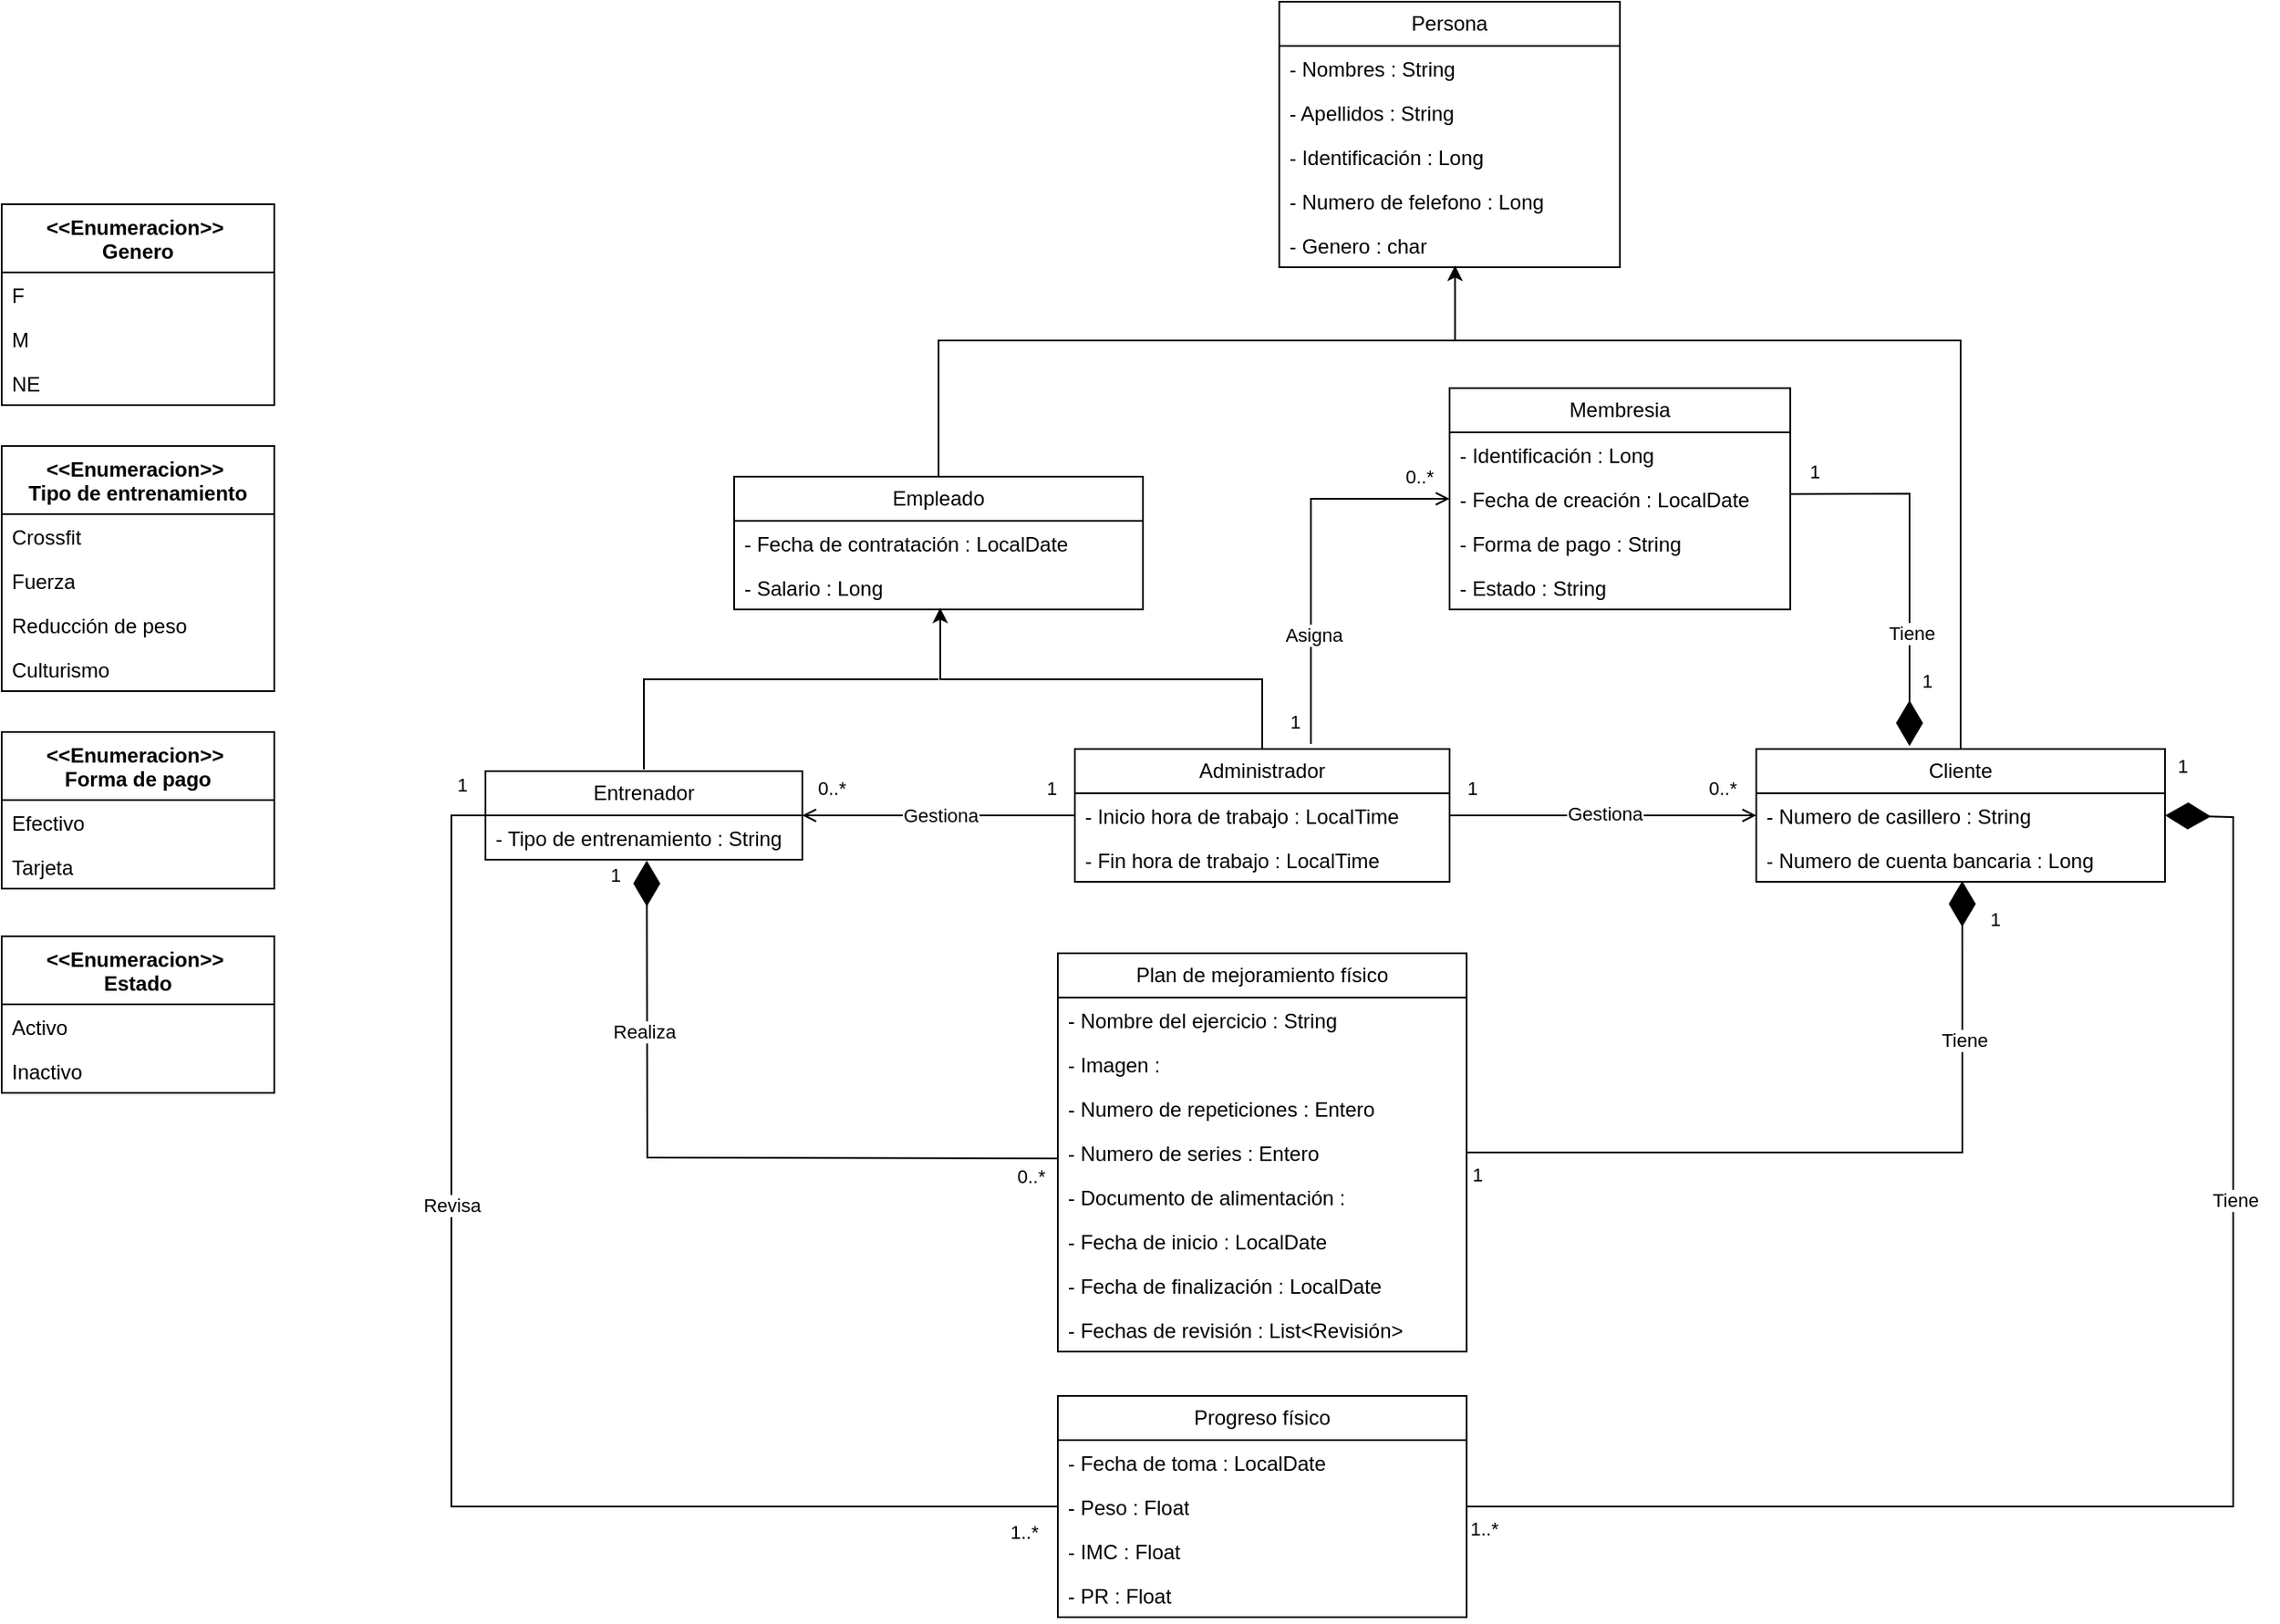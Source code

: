 <mxfile version="24.8.1">
  <diagram name="Página-1" id="NoEmDym8T3x_JT7Sxo6F">
    <mxGraphModel grid="1" page="1" gridSize="10" guides="1" tooltips="1" connect="1" arrows="1" fold="1" pageScale="1" pageWidth="827" pageHeight="1169" math="0" shadow="0">
      <root>
        <mxCell id="0" />
        <mxCell id="1" parent="0" />
        <mxCell id="unptZ3ZC7OVMj5FlBgny-1" value="Persona" style="swimlane;fontStyle=0;childLayout=stackLayout;horizontal=1;startSize=26;fillColor=none;horizontalStack=0;resizeParent=1;resizeParentMax=0;resizeLast=0;collapsible=1;marginBottom=0;whiteSpace=wrap;html=1;" vertex="1" parent="1">
          <mxGeometry x="100" y="-1110" width="200" height="156" as="geometry" />
        </mxCell>
        <mxCell id="unptZ3ZC7OVMj5FlBgny-2" value="- Nombres : String" style="text;strokeColor=none;fillColor=none;align=left;verticalAlign=top;spacingLeft=4;spacingRight=4;overflow=hidden;rotatable=0;points=[[0,0.5],[1,0.5]];portConstraint=eastwest;whiteSpace=wrap;html=1;" vertex="1" parent="unptZ3ZC7OVMj5FlBgny-1">
          <mxGeometry y="26" width="200" height="26" as="geometry" />
        </mxCell>
        <mxCell id="unptZ3ZC7OVMj5FlBgny-3" value="- Apellidos : String" style="text;strokeColor=none;fillColor=none;align=left;verticalAlign=top;spacingLeft=4;spacingRight=4;overflow=hidden;rotatable=0;points=[[0,0.5],[1,0.5]];portConstraint=eastwest;whiteSpace=wrap;html=1;" vertex="1" parent="unptZ3ZC7OVMj5FlBgny-1">
          <mxGeometry y="52" width="200" height="26" as="geometry" />
        </mxCell>
        <mxCell id="unptZ3ZC7OVMj5FlBgny-4" value="- Identificación : Long" style="text;strokeColor=none;fillColor=none;align=left;verticalAlign=top;spacingLeft=4;spacingRight=4;overflow=hidden;rotatable=0;points=[[0,0.5],[1,0.5]];portConstraint=eastwest;whiteSpace=wrap;html=1;" vertex="1" parent="unptZ3ZC7OVMj5FlBgny-1">
          <mxGeometry y="78" width="200" height="26" as="geometry" />
        </mxCell>
        <mxCell id="unptZ3ZC7OVMj5FlBgny-5" value="- Numero de felefono : Long" style="text;strokeColor=none;fillColor=none;align=left;verticalAlign=top;spacingLeft=4;spacingRight=4;overflow=hidden;rotatable=0;points=[[0,0.5],[1,0.5]];portConstraint=eastwest;whiteSpace=wrap;html=1;" vertex="1" parent="unptZ3ZC7OVMj5FlBgny-1">
          <mxGeometry y="104" width="200" height="26" as="geometry" />
        </mxCell>
        <mxCell id="unptZ3ZC7OVMj5FlBgny-6" value="- Genero : char" style="text;strokeColor=none;fillColor=none;align=left;verticalAlign=top;spacingLeft=4;spacingRight=4;overflow=hidden;rotatable=0;points=[[0,0.5],[1,0.5]];portConstraint=eastwest;whiteSpace=wrap;html=1;" vertex="1" parent="unptZ3ZC7OVMj5FlBgny-1">
          <mxGeometry y="130" width="200" height="26" as="geometry" />
        </mxCell>
        <mxCell id="unptZ3ZC7OVMj5FlBgny-7" value="Empleado" style="swimlane;fontStyle=0;childLayout=stackLayout;horizontal=1;startSize=26;fillColor=none;horizontalStack=0;resizeParent=1;resizeParentMax=0;resizeLast=0;collapsible=1;marginBottom=0;whiteSpace=wrap;html=1;" vertex="1" parent="1">
          <mxGeometry x="-220" y="-831" width="240" height="78" as="geometry" />
        </mxCell>
        <mxCell id="unptZ3ZC7OVMj5FlBgny-8" value="- Fecha de contratación : LocalDate" style="text;strokeColor=none;fillColor=none;align=left;verticalAlign=top;spacingLeft=4;spacingRight=4;overflow=hidden;rotatable=0;points=[[0,0.5],[1,0.5]];portConstraint=eastwest;whiteSpace=wrap;html=1;" vertex="1" parent="unptZ3ZC7OVMj5FlBgny-7">
          <mxGeometry y="26" width="240" height="26" as="geometry" />
        </mxCell>
        <mxCell id="unptZ3ZC7OVMj5FlBgny-9" value="- Salario : Long" style="text;strokeColor=none;fillColor=none;align=left;verticalAlign=top;spacingLeft=4;spacingRight=4;overflow=hidden;rotatable=0;points=[[0,0.5],[1,0.5]];portConstraint=eastwest;whiteSpace=wrap;html=1;" vertex="1" parent="unptZ3ZC7OVMj5FlBgny-7">
          <mxGeometry y="52" width="240" height="26" as="geometry" />
        </mxCell>
        <mxCell id="unptZ3ZC7OVMj5FlBgny-10" style="edgeStyle=orthogonalEdgeStyle;rounded=0;orthogonalLoop=1;jettySize=auto;html=1;exitX=0.5;exitY=0;exitDx=0;exitDy=0;endArrow=none;endFill=0;" edge="1" parent="1">
          <mxGeometry relative="1" as="geometry">
            <mxPoint x="-100" y="-712" as="targetPoint" />
            <mxPoint x="-273" y="-659" as="sourcePoint" />
            <Array as="points">
              <mxPoint x="-273" y="-712" />
            </Array>
          </mxGeometry>
        </mxCell>
        <mxCell id="unptZ3ZC7OVMj5FlBgny-11" value="Entrenador" style="swimlane;fontStyle=0;childLayout=stackLayout;horizontal=1;startSize=26;fillColor=none;horizontalStack=0;resizeParent=1;resizeParentMax=0;resizeLast=0;collapsible=1;marginBottom=0;whiteSpace=wrap;html=1;" vertex="1" parent="1">
          <mxGeometry x="-366" y="-658" width="186" height="52" as="geometry" />
        </mxCell>
        <mxCell id="unptZ3ZC7OVMj5FlBgny-12" value="- Tipo de entrenamiento : String" style="text;strokeColor=none;fillColor=none;align=left;verticalAlign=top;spacingLeft=4;spacingRight=4;overflow=hidden;rotatable=0;points=[[0,0.5],[1,0.5]];portConstraint=eastwest;whiteSpace=wrap;html=1;" vertex="1" parent="unptZ3ZC7OVMj5FlBgny-11">
          <mxGeometry y="26" width="186" height="26" as="geometry" />
        </mxCell>
        <mxCell id="unptZ3ZC7OVMj5FlBgny-13" style="edgeStyle=orthogonalEdgeStyle;rounded=0;orthogonalLoop=1;jettySize=auto;html=1;entryX=1;entryY=0.5;entryDx=0;entryDy=0;startArrow=none;startFill=0;endArrow=open;endFill=0;" edge="1" parent="1" source="unptZ3ZC7OVMj5FlBgny-21" target="unptZ3ZC7OVMj5FlBgny-11">
          <mxGeometry relative="1" as="geometry" />
        </mxCell>
        <mxCell id="unptZ3ZC7OVMj5FlBgny-14" value="Gestiona" style="edgeLabel;html=1;align=center;verticalAlign=middle;resizable=0;points=[];" connectable="0" vertex="1" parent="unptZ3ZC7OVMj5FlBgny-13">
          <mxGeometry x="0.099" y="-1" relative="1" as="geometry">
            <mxPoint x="9" y="1" as="offset" />
          </mxGeometry>
        </mxCell>
        <mxCell id="unptZ3ZC7OVMj5FlBgny-15" value="0..*" style="edgeLabel;html=1;align=center;verticalAlign=middle;resizable=0;points=[];" connectable="0" vertex="1" parent="unptZ3ZC7OVMj5FlBgny-13">
          <mxGeometry x="0.737" y="-1" relative="1" as="geometry">
            <mxPoint x="-4" y="-15" as="offset" />
          </mxGeometry>
        </mxCell>
        <mxCell id="unptZ3ZC7OVMj5FlBgny-16" value="1" style="edgeLabel;html=1;align=center;verticalAlign=middle;resizable=0;points=[];" connectable="0" vertex="1" parent="unptZ3ZC7OVMj5FlBgny-13">
          <mxGeometry x="-0.827" y="-1" relative="1" as="geometry">
            <mxPoint y="-15" as="offset" />
          </mxGeometry>
        </mxCell>
        <mxCell id="unptZ3ZC7OVMj5FlBgny-17" style="edgeStyle=orthogonalEdgeStyle;rounded=0;orthogonalLoop=1;jettySize=auto;html=1;entryX=0;entryY=0.5;entryDx=0;entryDy=0;endArrow=open;endFill=0;exitX=0.63;exitY=-0.038;exitDx=0;exitDy=0;exitPerimeter=0;" edge="1" parent="1" source="unptZ3ZC7OVMj5FlBgny-21" target="unptZ3ZC7OVMj5FlBgny-30">
          <mxGeometry relative="1" as="geometry" />
        </mxCell>
        <mxCell id="unptZ3ZC7OVMj5FlBgny-18" value="Asigna" style="edgeLabel;html=1;align=center;verticalAlign=middle;resizable=0;points=[];" connectable="0" vertex="1" parent="unptZ3ZC7OVMj5FlBgny-17">
          <mxGeometry x="-0.426" y="-1" relative="1" as="geometry">
            <mxPoint as="offset" />
          </mxGeometry>
        </mxCell>
        <mxCell id="unptZ3ZC7OVMj5FlBgny-19" value="0..*" style="edgeLabel;html=1;align=center;verticalAlign=middle;resizable=0;points=[];" connectable="0" vertex="1" parent="unptZ3ZC7OVMj5FlBgny-17">
          <mxGeometry x="0.726" y="2" relative="1" as="geometry">
            <mxPoint x="13" y="-11" as="offset" />
          </mxGeometry>
        </mxCell>
        <mxCell id="unptZ3ZC7OVMj5FlBgny-20" value="1" style="edgeLabel;html=1;align=center;verticalAlign=middle;resizable=0;points=[];" connectable="0" vertex="1" parent="unptZ3ZC7OVMj5FlBgny-17">
          <mxGeometry x="-0.884" relative="1" as="geometry">
            <mxPoint x="-10" as="offset" />
          </mxGeometry>
        </mxCell>
        <mxCell id="unptZ3ZC7OVMj5FlBgny-21" value="Administrador" style="swimlane;fontStyle=0;childLayout=stackLayout;horizontal=1;startSize=26;fillColor=none;horizontalStack=0;resizeParent=1;resizeParentMax=0;resizeLast=0;collapsible=1;marginBottom=0;whiteSpace=wrap;html=1;" vertex="1" parent="1">
          <mxGeometry x="-20" y="-671" width="220" height="78" as="geometry" />
        </mxCell>
        <mxCell id="unptZ3ZC7OVMj5FlBgny-22" value="- Inicio hora de trabajo : LocalTime" style="text;strokeColor=none;fillColor=none;align=left;verticalAlign=top;spacingLeft=4;spacingRight=4;overflow=hidden;rotatable=0;points=[[0,0.5],[1,0.5]];portConstraint=eastwest;whiteSpace=wrap;html=1;" vertex="1" parent="unptZ3ZC7OVMj5FlBgny-21">
          <mxGeometry y="26" width="220" height="26" as="geometry" />
        </mxCell>
        <mxCell id="unptZ3ZC7OVMj5FlBgny-23" value="- Fin hora de trabajo : LocalTime" style="text;strokeColor=none;fillColor=none;align=left;verticalAlign=top;spacingLeft=4;spacingRight=4;overflow=hidden;rotatable=0;points=[[0,0.5],[1,0.5]];portConstraint=eastwest;whiteSpace=wrap;html=1;" vertex="1" parent="unptZ3ZC7OVMj5FlBgny-21">
          <mxGeometry y="52" width="220" height="26" as="geometry" />
        </mxCell>
        <mxCell id="unptZ3ZC7OVMj5FlBgny-24" style="edgeStyle=orthogonalEdgeStyle;rounded=0;orthogonalLoop=1;jettySize=auto;html=1;exitX=0.5;exitY=0;exitDx=0;exitDy=0;endArrow=none;endFill=0;" edge="1" parent="1" source="unptZ3ZC7OVMj5FlBgny-25">
          <mxGeometry relative="1" as="geometry">
            <mxPoint x="203" y="-911" as="targetPoint" />
            <mxPoint x="493" y="-671" as="sourcePoint" />
            <Array as="points">
              <mxPoint x="500" y="-911" />
            </Array>
          </mxGeometry>
        </mxCell>
        <mxCell id="unptZ3ZC7OVMj5FlBgny-25" value="Cliente" style="swimlane;fontStyle=0;childLayout=stackLayout;horizontal=1;startSize=26;fillColor=none;horizontalStack=0;resizeParent=1;resizeParentMax=0;resizeLast=0;collapsible=1;marginBottom=0;whiteSpace=wrap;html=1;" vertex="1" parent="1">
          <mxGeometry x="380" y="-671" width="240" height="78" as="geometry" />
        </mxCell>
        <mxCell id="unptZ3ZC7OVMj5FlBgny-26" value="- Numero de casillero : String" style="text;strokeColor=none;fillColor=none;align=left;verticalAlign=top;spacingLeft=4;spacingRight=4;overflow=hidden;rotatable=0;points=[[0,0.5],[1,0.5]];portConstraint=eastwest;whiteSpace=wrap;html=1;" vertex="1" parent="unptZ3ZC7OVMj5FlBgny-25">
          <mxGeometry y="26" width="240" height="26" as="geometry" />
        </mxCell>
        <mxCell id="unptZ3ZC7OVMj5FlBgny-27" value="- Numero de cuenta bancaria : Long" style="text;strokeColor=none;fillColor=none;align=left;verticalAlign=top;spacingLeft=4;spacingRight=4;overflow=hidden;rotatable=0;points=[[0,0.5],[1,0.5]];portConstraint=eastwest;whiteSpace=wrap;html=1;" vertex="1" parent="unptZ3ZC7OVMj5FlBgny-25">
          <mxGeometry y="52" width="240" height="26" as="geometry" />
        </mxCell>
        <mxCell id="unptZ3ZC7OVMj5FlBgny-28" value="Membresia" style="swimlane;fontStyle=0;childLayout=stackLayout;horizontal=1;startSize=26;fillColor=none;horizontalStack=0;resizeParent=1;resizeParentMax=0;resizeLast=0;collapsible=1;marginBottom=0;whiteSpace=wrap;html=1;" vertex="1" parent="1">
          <mxGeometry x="200" y="-883" width="200" height="130" as="geometry" />
        </mxCell>
        <mxCell id="unptZ3ZC7OVMj5FlBgny-29" value="- Identificación : Long" style="text;strokeColor=none;fillColor=none;align=left;verticalAlign=top;spacingLeft=4;spacingRight=4;overflow=hidden;rotatable=0;points=[[0,0.5],[1,0.5]];portConstraint=eastwest;whiteSpace=wrap;html=1;" vertex="1" parent="unptZ3ZC7OVMj5FlBgny-28">
          <mxGeometry y="26" width="200" height="26" as="geometry" />
        </mxCell>
        <mxCell id="unptZ3ZC7OVMj5FlBgny-30" value="- Fecha de creación : LocalDate" style="text;strokeColor=none;fillColor=none;align=left;verticalAlign=top;spacingLeft=4;spacingRight=4;overflow=hidden;rotatable=0;points=[[0,0.5],[1,0.5]];portConstraint=eastwest;whiteSpace=wrap;html=1;" vertex="1" parent="unptZ3ZC7OVMj5FlBgny-28">
          <mxGeometry y="52" width="200" height="26" as="geometry" />
        </mxCell>
        <mxCell id="unptZ3ZC7OVMj5FlBgny-31" value="- Forma de pago : String" style="text;strokeColor=none;fillColor=none;align=left;verticalAlign=top;spacingLeft=4;spacingRight=4;overflow=hidden;rotatable=0;points=[[0,0.5],[1,0.5]];portConstraint=eastwest;whiteSpace=wrap;html=1;" vertex="1" parent="unptZ3ZC7OVMj5FlBgny-28">
          <mxGeometry y="78" width="200" height="26" as="geometry" />
        </mxCell>
        <mxCell id="unptZ3ZC7OVMj5FlBgny-32" value="- Estado : String" style="text;strokeColor=none;fillColor=none;align=left;verticalAlign=top;spacingLeft=4;spacingRight=4;overflow=hidden;rotatable=0;points=[[0,0.5],[1,0.5]];portConstraint=eastwest;whiteSpace=wrap;html=1;" vertex="1" parent="unptZ3ZC7OVMj5FlBgny-28">
          <mxGeometry y="104" width="200" height="26" as="geometry" />
        </mxCell>
        <mxCell id="unptZ3ZC7OVMj5FlBgny-33" value="&lt;span id=&quot;docs-internal-guid-e8e51dc0-7fff-010a-bec2-989144355dfe&quot;&gt;&lt;span style=&quot;background-color: transparent; font-variant-numeric: normal; font-variant-east-asian: normal; font-variant-alternates: normal; font-variant-position: normal; vertical-align: baseline; white-space-collapse: preserve;&quot;&gt;&lt;font style=&quot;font-size: 12px;&quot; face=&quot;Helvetica&quot;&gt;Plan de mejoramiento físico&lt;/font&gt;&lt;/span&gt;&lt;/span&gt;" style="swimlane;fontStyle=0;childLayout=stackLayout;horizontal=1;startSize=26;fillColor=none;horizontalStack=0;resizeParent=1;resizeParentMax=0;resizeLast=0;collapsible=1;marginBottom=0;whiteSpace=wrap;html=1;" vertex="1" parent="1">
          <mxGeometry x="-30" y="-551" width="240" height="234" as="geometry" />
        </mxCell>
        <mxCell id="unptZ3ZC7OVMj5FlBgny-34" value="- Nombre del ejercicio : String" style="text;strokeColor=none;fillColor=none;align=left;verticalAlign=top;spacingLeft=4;spacingRight=4;overflow=hidden;rotatable=0;points=[[0,0.5],[1,0.5]];portConstraint=eastwest;whiteSpace=wrap;html=1;" vertex="1" parent="unptZ3ZC7OVMj5FlBgny-33">
          <mxGeometry y="26" width="240" height="26" as="geometry" />
        </mxCell>
        <mxCell id="unptZ3ZC7OVMj5FlBgny-35" value="- Imagen :&amp;nbsp;" style="text;strokeColor=none;fillColor=none;align=left;verticalAlign=top;spacingLeft=4;spacingRight=4;overflow=hidden;rotatable=0;points=[[0,0.5],[1,0.5]];portConstraint=eastwest;whiteSpace=wrap;html=1;" vertex="1" parent="unptZ3ZC7OVMj5FlBgny-33">
          <mxGeometry y="52" width="240" height="26" as="geometry" />
        </mxCell>
        <mxCell id="unptZ3ZC7OVMj5FlBgny-36" value="- Numero de repeticiones : Entero" style="text;strokeColor=none;fillColor=none;align=left;verticalAlign=top;spacingLeft=4;spacingRight=4;overflow=hidden;rotatable=0;points=[[0,0.5],[1,0.5]];portConstraint=eastwest;whiteSpace=wrap;html=1;" vertex="1" parent="unptZ3ZC7OVMj5FlBgny-33">
          <mxGeometry y="78" width="240" height="26" as="geometry" />
        </mxCell>
        <mxCell id="unptZ3ZC7OVMj5FlBgny-37" value="- Numero de series : Entero" style="text;strokeColor=none;fillColor=none;align=left;verticalAlign=top;spacingLeft=4;spacingRight=4;overflow=hidden;rotatable=0;points=[[0,0.5],[1,0.5]];portConstraint=eastwest;whiteSpace=wrap;html=1;" vertex="1" parent="unptZ3ZC7OVMj5FlBgny-33">
          <mxGeometry y="104" width="240" height="26" as="geometry" />
        </mxCell>
        <mxCell id="unptZ3ZC7OVMj5FlBgny-38" value="- Documento de alimentación :&amp;nbsp;" style="text;strokeColor=none;fillColor=none;align=left;verticalAlign=top;spacingLeft=4;spacingRight=4;overflow=hidden;rotatable=0;points=[[0,0.5],[1,0.5]];portConstraint=eastwest;whiteSpace=wrap;html=1;" vertex="1" parent="unptZ3ZC7OVMj5FlBgny-33">
          <mxGeometry y="130" width="240" height="26" as="geometry" />
        </mxCell>
        <mxCell id="unptZ3ZC7OVMj5FlBgny-39" value="- Fecha de inicio : LocalDate" style="text;strokeColor=none;fillColor=none;align=left;verticalAlign=top;spacingLeft=4;spacingRight=4;overflow=hidden;rotatable=0;points=[[0,0.5],[1,0.5]];portConstraint=eastwest;whiteSpace=wrap;html=1;" vertex="1" parent="unptZ3ZC7OVMj5FlBgny-33">
          <mxGeometry y="156" width="240" height="26" as="geometry" />
        </mxCell>
        <mxCell id="unptZ3ZC7OVMj5FlBgny-40" value="- Fecha de finalización : LocalDate" style="text;strokeColor=none;fillColor=none;align=left;verticalAlign=top;spacingLeft=4;spacingRight=4;overflow=hidden;rotatable=0;points=[[0,0.5],[1,0.5]];portConstraint=eastwest;whiteSpace=wrap;html=1;" vertex="1" parent="unptZ3ZC7OVMj5FlBgny-33">
          <mxGeometry y="182" width="240" height="26" as="geometry" />
        </mxCell>
        <mxCell id="unptZ3ZC7OVMj5FlBgny-41" value="- Fechas de revisión : List&amp;lt;Revisión&amp;gt;" style="text;strokeColor=none;fillColor=none;align=left;verticalAlign=top;spacingLeft=4;spacingRight=4;overflow=hidden;rotatable=0;points=[[0,0.5],[1,0.5]];portConstraint=eastwest;whiteSpace=wrap;html=1;" vertex="1" parent="unptZ3ZC7OVMj5FlBgny-33">
          <mxGeometry y="208" width="240" height="26" as="geometry" />
        </mxCell>
        <mxCell id="unptZ3ZC7OVMj5FlBgny-42" value="&amp;lt;&amp;lt;Enumeracion&amp;gt;&amp;gt;&amp;nbsp;&lt;div&gt;Genero&lt;/div&gt;" style="swimlane;fontStyle=1;align=center;verticalAlign=top;childLayout=stackLayout;horizontal=1;startSize=40;horizontalStack=0;resizeParent=1;resizeParentMax=0;resizeLast=0;collapsible=1;marginBottom=0;whiteSpace=wrap;html=1;" vertex="1" parent="1">
          <mxGeometry x="-650" y="-991" width="160" height="118" as="geometry" />
        </mxCell>
        <mxCell id="unptZ3ZC7OVMj5FlBgny-43" value="F" style="text;strokeColor=none;fillColor=none;align=left;verticalAlign=top;spacingLeft=4;spacingRight=4;overflow=hidden;rotatable=0;points=[[0,0.5],[1,0.5]];portConstraint=eastwest;whiteSpace=wrap;html=1;" vertex="1" parent="unptZ3ZC7OVMj5FlBgny-42">
          <mxGeometry y="40" width="160" height="26" as="geometry" />
        </mxCell>
        <mxCell id="unptZ3ZC7OVMj5FlBgny-44" value="M" style="text;strokeColor=none;fillColor=none;align=left;verticalAlign=top;spacingLeft=4;spacingRight=4;overflow=hidden;rotatable=0;points=[[0,0.5],[1,0.5]];portConstraint=eastwest;whiteSpace=wrap;html=1;" vertex="1" parent="unptZ3ZC7OVMj5FlBgny-42">
          <mxGeometry y="66" width="160" height="26" as="geometry" />
        </mxCell>
        <mxCell id="unptZ3ZC7OVMj5FlBgny-45" value="NE" style="text;strokeColor=none;fillColor=none;align=left;verticalAlign=top;spacingLeft=4;spacingRight=4;overflow=hidden;rotatable=0;points=[[0,0.5],[1,0.5]];portConstraint=eastwest;whiteSpace=wrap;html=1;" vertex="1" parent="unptZ3ZC7OVMj5FlBgny-42">
          <mxGeometry y="92" width="160" height="26" as="geometry" />
        </mxCell>
        <mxCell id="unptZ3ZC7OVMj5FlBgny-46" value="&amp;lt;&amp;lt;Enumeracion&amp;gt;&amp;gt;&amp;nbsp;&lt;div&gt;Tipo de entrenamiento&lt;/div&gt;" style="swimlane;fontStyle=1;align=center;verticalAlign=top;childLayout=stackLayout;horizontal=1;startSize=40;horizontalStack=0;resizeParent=1;resizeParentMax=0;resizeLast=0;collapsible=1;marginBottom=0;whiteSpace=wrap;html=1;" vertex="1" parent="1">
          <mxGeometry x="-650" y="-849" width="160" height="144" as="geometry" />
        </mxCell>
        <mxCell id="unptZ3ZC7OVMj5FlBgny-47" value="Crossfit" style="text;strokeColor=none;fillColor=none;align=left;verticalAlign=top;spacingLeft=4;spacingRight=4;overflow=hidden;rotatable=0;points=[[0,0.5],[1,0.5]];portConstraint=eastwest;whiteSpace=wrap;html=1;" vertex="1" parent="unptZ3ZC7OVMj5FlBgny-46">
          <mxGeometry y="40" width="160" height="26" as="geometry" />
        </mxCell>
        <mxCell id="unptZ3ZC7OVMj5FlBgny-48" value="Fuerza" style="text;strokeColor=none;fillColor=none;align=left;verticalAlign=top;spacingLeft=4;spacingRight=4;overflow=hidden;rotatable=0;points=[[0,0.5],[1,0.5]];portConstraint=eastwest;whiteSpace=wrap;html=1;" vertex="1" parent="unptZ3ZC7OVMj5FlBgny-46">
          <mxGeometry y="66" width="160" height="26" as="geometry" />
        </mxCell>
        <mxCell id="unptZ3ZC7OVMj5FlBgny-49" value="Reducción de peso" style="text;strokeColor=none;fillColor=none;align=left;verticalAlign=top;spacingLeft=4;spacingRight=4;overflow=hidden;rotatable=0;points=[[0,0.5],[1,0.5]];portConstraint=eastwest;whiteSpace=wrap;html=1;" vertex="1" parent="unptZ3ZC7OVMj5FlBgny-46">
          <mxGeometry y="92" width="160" height="26" as="geometry" />
        </mxCell>
        <mxCell id="unptZ3ZC7OVMj5FlBgny-50" value="Culturismo" style="text;strokeColor=none;fillColor=none;align=left;verticalAlign=top;spacingLeft=4;spacingRight=4;overflow=hidden;rotatable=0;points=[[0,0.5],[1,0.5]];portConstraint=eastwest;whiteSpace=wrap;html=1;" vertex="1" parent="unptZ3ZC7OVMj5FlBgny-46">
          <mxGeometry y="118" width="160" height="26" as="geometry" />
        </mxCell>
        <mxCell id="unptZ3ZC7OVMj5FlBgny-51" value="&amp;lt;&amp;lt;Enumeracion&amp;gt;&amp;gt;&amp;nbsp;&lt;div&gt;Forma de pago&lt;/div&gt;" style="swimlane;fontStyle=1;align=center;verticalAlign=top;childLayout=stackLayout;horizontal=1;startSize=40;horizontalStack=0;resizeParent=1;resizeParentMax=0;resizeLast=0;collapsible=1;marginBottom=0;whiteSpace=wrap;html=1;" vertex="1" parent="1">
          <mxGeometry x="-650" y="-681" width="160" height="92" as="geometry" />
        </mxCell>
        <mxCell id="unptZ3ZC7OVMj5FlBgny-52" value="Efectivo" style="text;strokeColor=none;fillColor=none;align=left;verticalAlign=top;spacingLeft=4;spacingRight=4;overflow=hidden;rotatable=0;points=[[0,0.5],[1,0.5]];portConstraint=eastwest;whiteSpace=wrap;html=1;" vertex="1" parent="unptZ3ZC7OVMj5FlBgny-51">
          <mxGeometry y="40" width="160" height="26" as="geometry" />
        </mxCell>
        <mxCell id="unptZ3ZC7OVMj5FlBgny-53" value="Tarjeta" style="text;strokeColor=none;fillColor=none;align=left;verticalAlign=top;spacingLeft=4;spacingRight=4;overflow=hidden;rotatable=0;points=[[0,0.5],[1,0.5]];portConstraint=eastwest;whiteSpace=wrap;html=1;" vertex="1" parent="unptZ3ZC7OVMj5FlBgny-51">
          <mxGeometry y="66" width="160" height="26" as="geometry" />
        </mxCell>
        <mxCell id="unptZ3ZC7OVMj5FlBgny-54" value="&amp;lt;&amp;lt;Enumeracion&amp;gt;&amp;gt;&amp;nbsp;&lt;div&gt;Estado&lt;/div&gt;" style="swimlane;fontStyle=1;align=center;verticalAlign=top;childLayout=stackLayout;horizontal=1;startSize=40;horizontalStack=0;resizeParent=1;resizeParentMax=0;resizeLast=0;collapsible=1;marginBottom=0;whiteSpace=wrap;html=1;" vertex="1" parent="1">
          <mxGeometry x="-650" y="-561" width="160" height="92" as="geometry" />
        </mxCell>
        <mxCell id="unptZ3ZC7OVMj5FlBgny-55" value="Activo" style="text;strokeColor=none;fillColor=none;align=left;verticalAlign=top;spacingLeft=4;spacingRight=4;overflow=hidden;rotatable=0;points=[[0,0.5],[1,0.5]];portConstraint=eastwest;whiteSpace=wrap;html=1;" vertex="1" parent="unptZ3ZC7OVMj5FlBgny-54">
          <mxGeometry y="40" width="160" height="26" as="geometry" />
        </mxCell>
        <mxCell id="unptZ3ZC7OVMj5FlBgny-56" value="Inactivo" style="text;strokeColor=none;fillColor=none;align=left;verticalAlign=top;spacingLeft=4;spacingRight=4;overflow=hidden;rotatable=0;points=[[0,0.5],[1,0.5]];portConstraint=eastwest;whiteSpace=wrap;html=1;" vertex="1" parent="unptZ3ZC7OVMj5FlBgny-54">
          <mxGeometry y="66" width="160" height="26" as="geometry" />
        </mxCell>
        <mxCell id="unptZ3ZC7OVMj5FlBgny-57" style="edgeStyle=orthogonalEdgeStyle;rounded=0;orthogonalLoop=1;jettySize=auto;html=1;entryX=0;entryY=0.5;entryDx=0;entryDy=0;endArrow=open;endFill=0;" edge="1" parent="1" source="unptZ3ZC7OVMj5FlBgny-22" target="unptZ3ZC7OVMj5FlBgny-26">
          <mxGeometry relative="1" as="geometry" />
        </mxCell>
        <mxCell id="unptZ3ZC7OVMj5FlBgny-58" value="Gestiona" style="edgeLabel;html=1;align=center;verticalAlign=middle;resizable=0;points=[];" connectable="0" vertex="1" parent="unptZ3ZC7OVMj5FlBgny-57">
          <mxGeometry x="0.009" y="1" relative="1" as="geometry">
            <mxPoint as="offset" />
          </mxGeometry>
        </mxCell>
        <mxCell id="unptZ3ZC7OVMj5FlBgny-59" value="1" style="edgeLabel;html=1;align=center;verticalAlign=middle;resizable=0;points=[];" connectable="0" vertex="1" parent="unptZ3ZC7OVMj5FlBgny-57">
          <mxGeometry x="-0.857" y="1" relative="1" as="geometry">
            <mxPoint y="-15" as="offset" />
          </mxGeometry>
        </mxCell>
        <mxCell id="unptZ3ZC7OVMj5FlBgny-60" value="0..*" style="edgeLabel;html=1;align=center;verticalAlign=middle;resizable=0;points=[];" connectable="0" vertex="1" parent="unptZ3ZC7OVMj5FlBgny-57">
          <mxGeometry x="0.73" relative="1" as="geometry">
            <mxPoint x="4" y="-16" as="offset" />
          </mxGeometry>
        </mxCell>
        <mxCell id="unptZ3ZC7OVMj5FlBgny-61" value="" style="endArrow=diamondThin;endFill=1;endSize=24;html=1;rounded=0;entryX=0.375;entryY=-0.022;entryDx=0;entryDy=0;exitX=0.999;exitY=0.396;exitDx=0;exitDy=0;exitPerimeter=0;entryPerimeter=0;" edge="1" parent="1" source="unptZ3ZC7OVMj5FlBgny-30" target="unptZ3ZC7OVMj5FlBgny-25">
          <mxGeometry width="160" relative="1" as="geometry">
            <mxPoint x="400.0" y="-817" as="sourcePoint" />
            <mxPoint x="500.0" y="-670.0" as="targetPoint" />
            <Array as="points">
              <mxPoint x="470" y="-821" />
            </Array>
          </mxGeometry>
        </mxCell>
        <mxCell id="unptZ3ZC7OVMj5FlBgny-62" value="Tiene" style="edgeLabel;html=1;align=center;verticalAlign=middle;resizable=0;points=[];" connectable="0" vertex="1" parent="unptZ3ZC7OVMj5FlBgny-61">
          <mxGeometry x="0.39" y="1" relative="1" as="geometry">
            <mxPoint as="offset" />
          </mxGeometry>
        </mxCell>
        <mxCell id="unptZ3ZC7OVMj5FlBgny-63" value="1" style="edgeLabel;html=1;align=center;verticalAlign=middle;resizable=0;points=[];" connectable="0" vertex="1" parent="unptZ3ZC7OVMj5FlBgny-61">
          <mxGeometry x="-0.87" y="-3" relative="1" as="geometry">
            <mxPoint y="-16" as="offset" />
          </mxGeometry>
        </mxCell>
        <mxCell id="unptZ3ZC7OVMj5FlBgny-64" value="1" style="edgeLabel;html=1;align=center;verticalAlign=middle;resizable=0;points=[];" connectable="0" vertex="1" parent="unptZ3ZC7OVMj5FlBgny-61">
          <mxGeometry x="0.673" y="2" relative="1" as="geometry">
            <mxPoint x="8" y="-3" as="offset" />
          </mxGeometry>
        </mxCell>
        <mxCell id="unptZ3ZC7OVMj5FlBgny-65" value="" style="endArrow=diamondThin;endFill=1;endSize=24;html=1;rounded=0;exitX=-0.002;exitY=0.633;exitDx=0;exitDy=0;exitPerimeter=0;entryX=0.509;entryY=1.02;entryDx=0;entryDy=0;entryPerimeter=0;" edge="1" parent="1" source="unptZ3ZC7OVMj5FlBgny-37" target="unptZ3ZC7OVMj5FlBgny-12">
          <mxGeometry width="160" relative="1" as="geometry">
            <mxPoint x="-340" y="-471" as="sourcePoint" />
            <mxPoint x="-270" y="-601" as="targetPoint" />
            <Array as="points">
              <mxPoint x="-271" y="-431" />
            </Array>
          </mxGeometry>
        </mxCell>
        <mxCell id="unptZ3ZC7OVMj5FlBgny-66" value="Realiza" style="edgeLabel;html=1;align=center;verticalAlign=middle;resizable=0;points=[];" connectable="0" vertex="1" parent="unptZ3ZC7OVMj5FlBgny-65">
          <mxGeometry x="0.464" y="1" relative="1" as="geometry">
            <mxPoint x="-1" y="-11" as="offset" />
          </mxGeometry>
        </mxCell>
        <mxCell id="unptZ3ZC7OVMj5FlBgny-67" value="0..*" style="edgeLabel;html=1;align=center;verticalAlign=middle;resizable=0;points=[];" connectable="0" vertex="1" parent="unptZ3ZC7OVMj5FlBgny-65">
          <mxGeometry x="-0.912" y="-2" relative="1" as="geometry">
            <mxPoint x="3" y="12" as="offset" />
          </mxGeometry>
        </mxCell>
        <mxCell id="unptZ3ZC7OVMj5FlBgny-68" value="1" style="edgeLabel;html=1;align=center;verticalAlign=middle;resizable=0;points=[];" connectable="0" vertex="1" parent="unptZ3ZC7OVMj5FlBgny-65">
          <mxGeometry x="0.824" y="2" relative="1" as="geometry">
            <mxPoint x="-17" y="-28" as="offset" />
          </mxGeometry>
        </mxCell>
        <mxCell id="unptZ3ZC7OVMj5FlBgny-69" value="" style="endArrow=diamondThin;endFill=1;endSize=24;html=1;rounded=0;entryX=0.504;entryY=0.982;entryDx=0;entryDy=0;entryPerimeter=0;exitX=1;exitY=0.5;exitDx=0;exitDy=0;" edge="1" parent="1" source="unptZ3ZC7OVMj5FlBgny-37" target="unptZ3ZC7OVMj5FlBgny-27">
          <mxGeometry width="160" relative="1" as="geometry">
            <mxPoint x="330" y="-551" as="sourcePoint" />
            <mxPoint x="490" y="-551" as="targetPoint" />
            <Array as="points">
              <mxPoint x="501" y="-434" />
            </Array>
          </mxGeometry>
        </mxCell>
        <mxCell id="unptZ3ZC7OVMj5FlBgny-70" value="1" style="edgeLabel;html=1;align=center;verticalAlign=middle;resizable=0;points=[];" connectable="0" vertex="1" parent="unptZ3ZC7OVMj5FlBgny-69">
          <mxGeometry x="-0.913" y="2" relative="1" as="geometry">
            <mxPoint x="-14" y="15" as="offset" />
          </mxGeometry>
        </mxCell>
        <mxCell id="unptZ3ZC7OVMj5FlBgny-71" value="1" style="edgeLabel;html=1;align=center;verticalAlign=middle;resizable=0;points=[];" connectable="0" vertex="1" parent="unptZ3ZC7OVMj5FlBgny-69">
          <mxGeometry x="0.847" relative="1" as="geometry">
            <mxPoint x="19" y="-12" as="offset" />
          </mxGeometry>
        </mxCell>
        <mxCell id="unptZ3ZC7OVMj5FlBgny-72" value="Tiene" style="edgeLabel;html=1;align=center;verticalAlign=middle;resizable=0;points=[];" connectable="0" vertex="1" parent="unptZ3ZC7OVMj5FlBgny-69">
          <mxGeometry x="0.468" y="-1" relative="1" as="geometry">
            <mxPoint y="-27" as="offset" />
          </mxGeometry>
        </mxCell>
        <mxCell id="unptZ3ZC7OVMj5FlBgny-73" style="edgeStyle=orthogonalEdgeStyle;rounded=0;orthogonalLoop=1;jettySize=auto;html=1;exitX=0.5;exitY=0;exitDx=0;exitDy=0;entryX=0.504;entryY=0.964;entryDx=0;entryDy=0;entryPerimeter=0;" edge="1" parent="1" source="unptZ3ZC7OVMj5FlBgny-21" target="unptZ3ZC7OVMj5FlBgny-9">
          <mxGeometry relative="1" as="geometry" />
        </mxCell>
        <mxCell id="unptZ3ZC7OVMj5FlBgny-74" style="edgeStyle=orthogonalEdgeStyle;rounded=0;orthogonalLoop=1;jettySize=auto;html=1;entryX=0.516;entryY=0.962;entryDx=0;entryDy=0;entryPerimeter=0;" edge="1" parent="1" source="unptZ3ZC7OVMj5FlBgny-7" target="unptZ3ZC7OVMj5FlBgny-6">
          <mxGeometry relative="1" as="geometry">
            <Array as="points">
              <mxPoint x="-100" y="-911" />
              <mxPoint x="203" y="-911" />
            </Array>
          </mxGeometry>
        </mxCell>
        <mxCell id="unptZ3ZC7OVMj5FlBgny-75" value="&lt;span id=&quot;docs-internal-guid-e8e51dc0-7fff-010a-bec2-989144355dfe&quot;&gt;&lt;span style=&quot;background-color: transparent; font-variant-numeric: normal; font-variant-east-asian: normal; font-variant-alternates: normal; font-variant-position: normal; vertical-align: baseline; white-space-collapse: preserve;&quot;&gt;&lt;font style=&quot;font-size: 12px;&quot; face=&quot;Helvetica&quot;&gt;Progreso físico&lt;/font&gt;&lt;/span&gt;&lt;/span&gt;" style="swimlane;fontStyle=0;childLayout=stackLayout;horizontal=1;startSize=26;fillColor=none;horizontalStack=0;resizeParent=1;resizeParentMax=0;resizeLast=0;collapsible=1;marginBottom=0;whiteSpace=wrap;html=1;" vertex="1" parent="1">
          <mxGeometry x="-30" y="-291" width="240" height="130" as="geometry" />
        </mxCell>
        <mxCell id="unptZ3ZC7OVMj5FlBgny-76" value="- Fecha de toma : LocalDate" style="text;strokeColor=none;fillColor=none;align=left;verticalAlign=top;spacingLeft=4;spacingRight=4;overflow=hidden;rotatable=0;points=[[0,0.5],[1,0.5]];portConstraint=eastwest;whiteSpace=wrap;html=1;" vertex="1" parent="unptZ3ZC7OVMj5FlBgny-75">
          <mxGeometry y="26" width="240" height="26" as="geometry" />
        </mxCell>
        <mxCell id="unptZ3ZC7OVMj5FlBgny-77" value="- Peso : Float" style="text;strokeColor=none;fillColor=none;align=left;verticalAlign=top;spacingLeft=4;spacingRight=4;overflow=hidden;rotatable=0;points=[[0,0.5],[1,0.5]];portConstraint=eastwest;whiteSpace=wrap;html=1;" vertex="1" parent="unptZ3ZC7OVMj5FlBgny-75">
          <mxGeometry y="52" width="240" height="26" as="geometry" />
        </mxCell>
        <mxCell id="unptZ3ZC7OVMj5FlBgny-78" value="- IMC : Float" style="text;strokeColor=none;fillColor=none;align=left;verticalAlign=top;spacingLeft=4;spacingRight=4;overflow=hidden;rotatable=0;points=[[0,0.5],[1,0.5]];portConstraint=eastwest;whiteSpace=wrap;html=1;" vertex="1" parent="unptZ3ZC7OVMj5FlBgny-75">
          <mxGeometry y="78" width="240" height="26" as="geometry" />
        </mxCell>
        <mxCell id="unptZ3ZC7OVMj5FlBgny-79" value="- PR : Float" style="text;strokeColor=none;fillColor=none;align=left;verticalAlign=top;spacingLeft=4;spacingRight=4;overflow=hidden;rotatable=0;points=[[0,0.5],[1,0.5]];portConstraint=eastwest;whiteSpace=wrap;html=1;" vertex="1" parent="unptZ3ZC7OVMj5FlBgny-75">
          <mxGeometry y="104" width="240" height="26" as="geometry" />
        </mxCell>
        <mxCell id="unptZ3ZC7OVMj5FlBgny-80" value="" style="endArrow=diamondThin;endFill=1;endSize=24;html=1;rounded=0;entryX=1;entryY=0.5;entryDx=0;entryDy=0;exitX=1;exitY=0.5;exitDx=0;exitDy=0;" edge="1" parent="1" source="unptZ3ZC7OVMj5FlBgny-77" target="unptZ3ZC7OVMj5FlBgny-26">
          <mxGeometry width="160" relative="1" as="geometry">
            <mxPoint x="360" y="-449" as="sourcePoint" />
            <mxPoint x="651" y="-608" as="targetPoint" />
            <Array as="points">
              <mxPoint x="660" y="-226" />
              <mxPoint x="660" y="-631" />
            </Array>
          </mxGeometry>
        </mxCell>
        <mxCell id="unptZ3ZC7OVMj5FlBgny-81" value="1..*" style="edgeLabel;html=1;align=center;verticalAlign=middle;resizable=0;points=[];" connectable="0" vertex="1" parent="unptZ3ZC7OVMj5FlBgny-80">
          <mxGeometry x="-0.913" y="2" relative="1" as="geometry">
            <mxPoint x="-29" y="15" as="offset" />
          </mxGeometry>
        </mxCell>
        <mxCell id="unptZ3ZC7OVMj5FlBgny-82" value="1" style="edgeLabel;html=1;align=center;verticalAlign=middle;resizable=0;points=[];" connectable="0" vertex="1" parent="unptZ3ZC7OVMj5FlBgny-80">
          <mxGeometry x="0.847" relative="1" as="geometry">
            <mxPoint x="-30" y="-59" as="offset" />
          </mxGeometry>
        </mxCell>
        <mxCell id="unptZ3ZC7OVMj5FlBgny-83" value="Tiene" style="edgeLabel;html=1;align=center;verticalAlign=middle;resizable=0;points=[];" connectable="0" vertex="1" parent="unptZ3ZC7OVMj5FlBgny-80">
          <mxGeometry x="0.468" y="-1" relative="1" as="geometry">
            <mxPoint y="27" as="offset" />
          </mxGeometry>
        </mxCell>
        <mxCell id="unptZ3ZC7OVMj5FlBgny-84" style="edgeStyle=orthogonalEdgeStyle;rounded=0;orthogonalLoop=1;jettySize=auto;html=1;entryX=0;entryY=0.5;entryDx=0;entryDy=0;endArrow=none;endFill=0;" edge="1" parent="1" source="unptZ3ZC7OVMj5FlBgny-77" target="unptZ3ZC7OVMj5FlBgny-11">
          <mxGeometry relative="1" as="geometry" />
        </mxCell>
        <mxCell id="unptZ3ZC7OVMj5FlBgny-85" value="Revisa" style="edgeLabel;html=1;align=center;verticalAlign=middle;resizable=0;points=[];" connectable="0" vertex="1" parent="unptZ3ZC7OVMj5FlBgny-84">
          <mxGeometry x="0.365" relative="1" as="geometry">
            <mxPoint as="offset" />
          </mxGeometry>
        </mxCell>
        <mxCell id="unptZ3ZC7OVMj5FlBgny-86" value="1..*" style="edgeLabel;html=1;align=center;verticalAlign=middle;resizable=0;points=[];" connectable="0" vertex="1" parent="unptZ3ZC7OVMj5FlBgny-84">
          <mxGeometry x="-0.912" y="-5" relative="1" as="geometry">
            <mxPoint x="14" y="20" as="offset" />
          </mxGeometry>
        </mxCell>
        <mxCell id="unptZ3ZC7OVMj5FlBgny-87" value="1" style="edgeLabel;html=1;align=center;verticalAlign=middle;resizable=0;points=[];" connectable="0" vertex="1" parent="unptZ3ZC7OVMj5FlBgny-84">
          <mxGeometry x="0.778" y="3" relative="1" as="geometry">
            <mxPoint x="9" y="-85" as="offset" />
          </mxGeometry>
        </mxCell>
      </root>
    </mxGraphModel>
  </diagram>
</mxfile>
